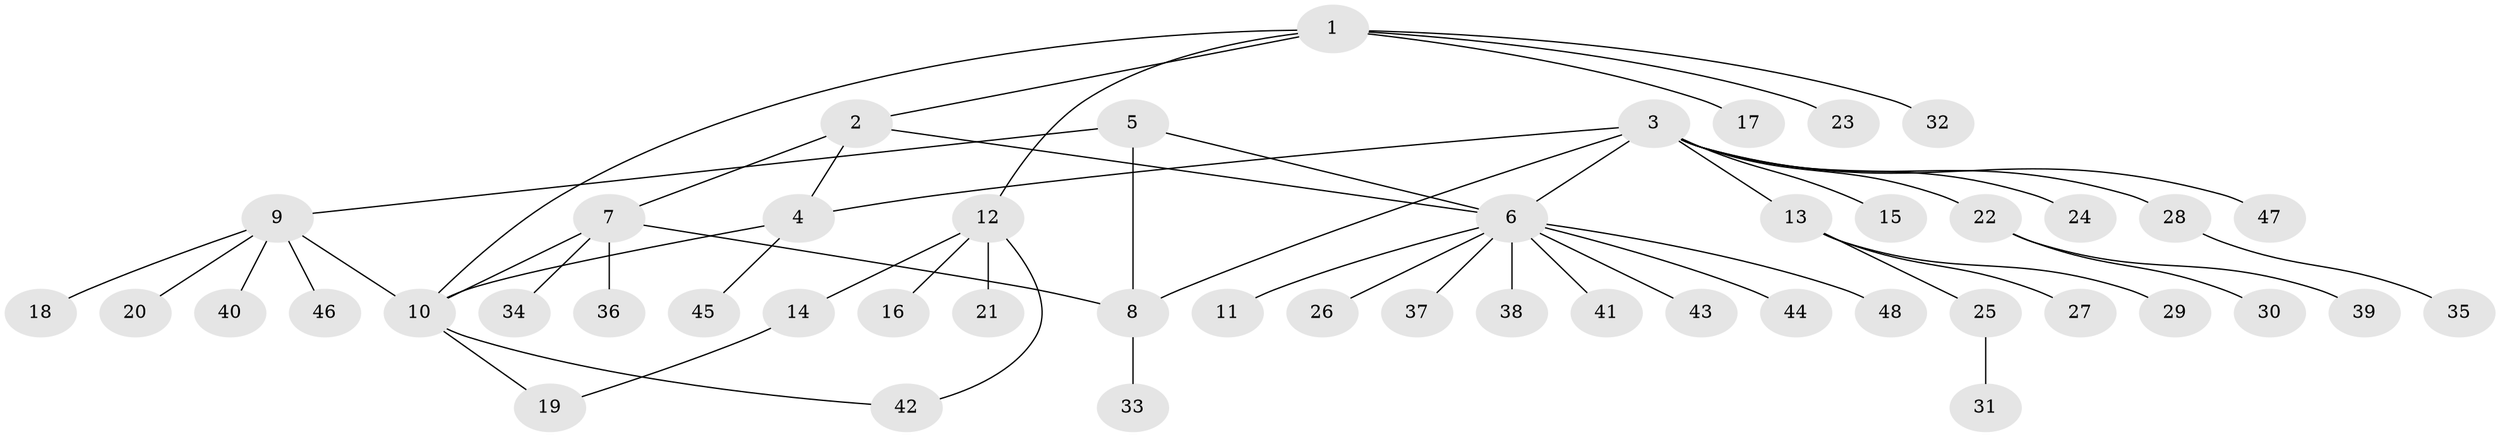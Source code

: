 // Generated by graph-tools (version 1.1) at 2025/37/03/09/25 02:37:37]
// undirected, 48 vertices, 55 edges
graph export_dot {
graph [start="1"]
  node [color=gray90,style=filled];
  1;
  2;
  3;
  4;
  5;
  6;
  7;
  8;
  9;
  10;
  11;
  12;
  13;
  14;
  15;
  16;
  17;
  18;
  19;
  20;
  21;
  22;
  23;
  24;
  25;
  26;
  27;
  28;
  29;
  30;
  31;
  32;
  33;
  34;
  35;
  36;
  37;
  38;
  39;
  40;
  41;
  42;
  43;
  44;
  45;
  46;
  47;
  48;
  1 -- 2;
  1 -- 10;
  1 -- 12;
  1 -- 17;
  1 -- 23;
  1 -- 32;
  2 -- 4;
  2 -- 6;
  2 -- 7;
  3 -- 4;
  3 -- 6;
  3 -- 8;
  3 -- 13;
  3 -- 15;
  3 -- 22;
  3 -- 24;
  3 -- 28;
  3 -- 47;
  4 -- 10;
  4 -- 45;
  5 -- 6;
  5 -- 8;
  5 -- 9;
  6 -- 11;
  6 -- 26;
  6 -- 37;
  6 -- 38;
  6 -- 41;
  6 -- 43;
  6 -- 44;
  6 -- 48;
  7 -- 8;
  7 -- 10;
  7 -- 34;
  7 -- 36;
  8 -- 33;
  9 -- 10;
  9 -- 18;
  9 -- 20;
  9 -- 40;
  9 -- 46;
  10 -- 19;
  10 -- 42;
  12 -- 14;
  12 -- 16;
  12 -- 21;
  12 -- 42;
  13 -- 25;
  13 -- 27;
  13 -- 29;
  14 -- 19;
  22 -- 30;
  22 -- 39;
  25 -- 31;
  28 -- 35;
}
